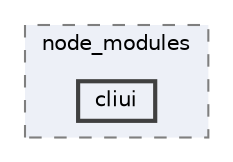digraph "pkiclassroomrescheduler/src/main/frontend/node_modules/cliui"
{
 // LATEX_PDF_SIZE
  bgcolor="transparent";
  edge [fontname=Helvetica,fontsize=10,labelfontname=Helvetica,labelfontsize=10];
  node [fontname=Helvetica,fontsize=10,shape=box,height=0.2,width=0.4];
  compound=true
  subgraph clusterdir_72953eda66ccb3a2722c28e1c3e6c23b {
    graph [ bgcolor="#edf0f7", pencolor="grey50", label="node_modules", fontname=Helvetica,fontsize=10 style="filled,dashed", URL="dir_72953eda66ccb3a2722c28e1c3e6c23b.html",tooltip=""]
  dir_2b69a76a1d1cdfdd8a26031e6ddbeddc [label="cliui", fillcolor="#edf0f7", color="grey25", style="filled,bold", URL="dir_2b69a76a1d1cdfdd8a26031e6ddbeddc.html",tooltip=""];
  }
}
